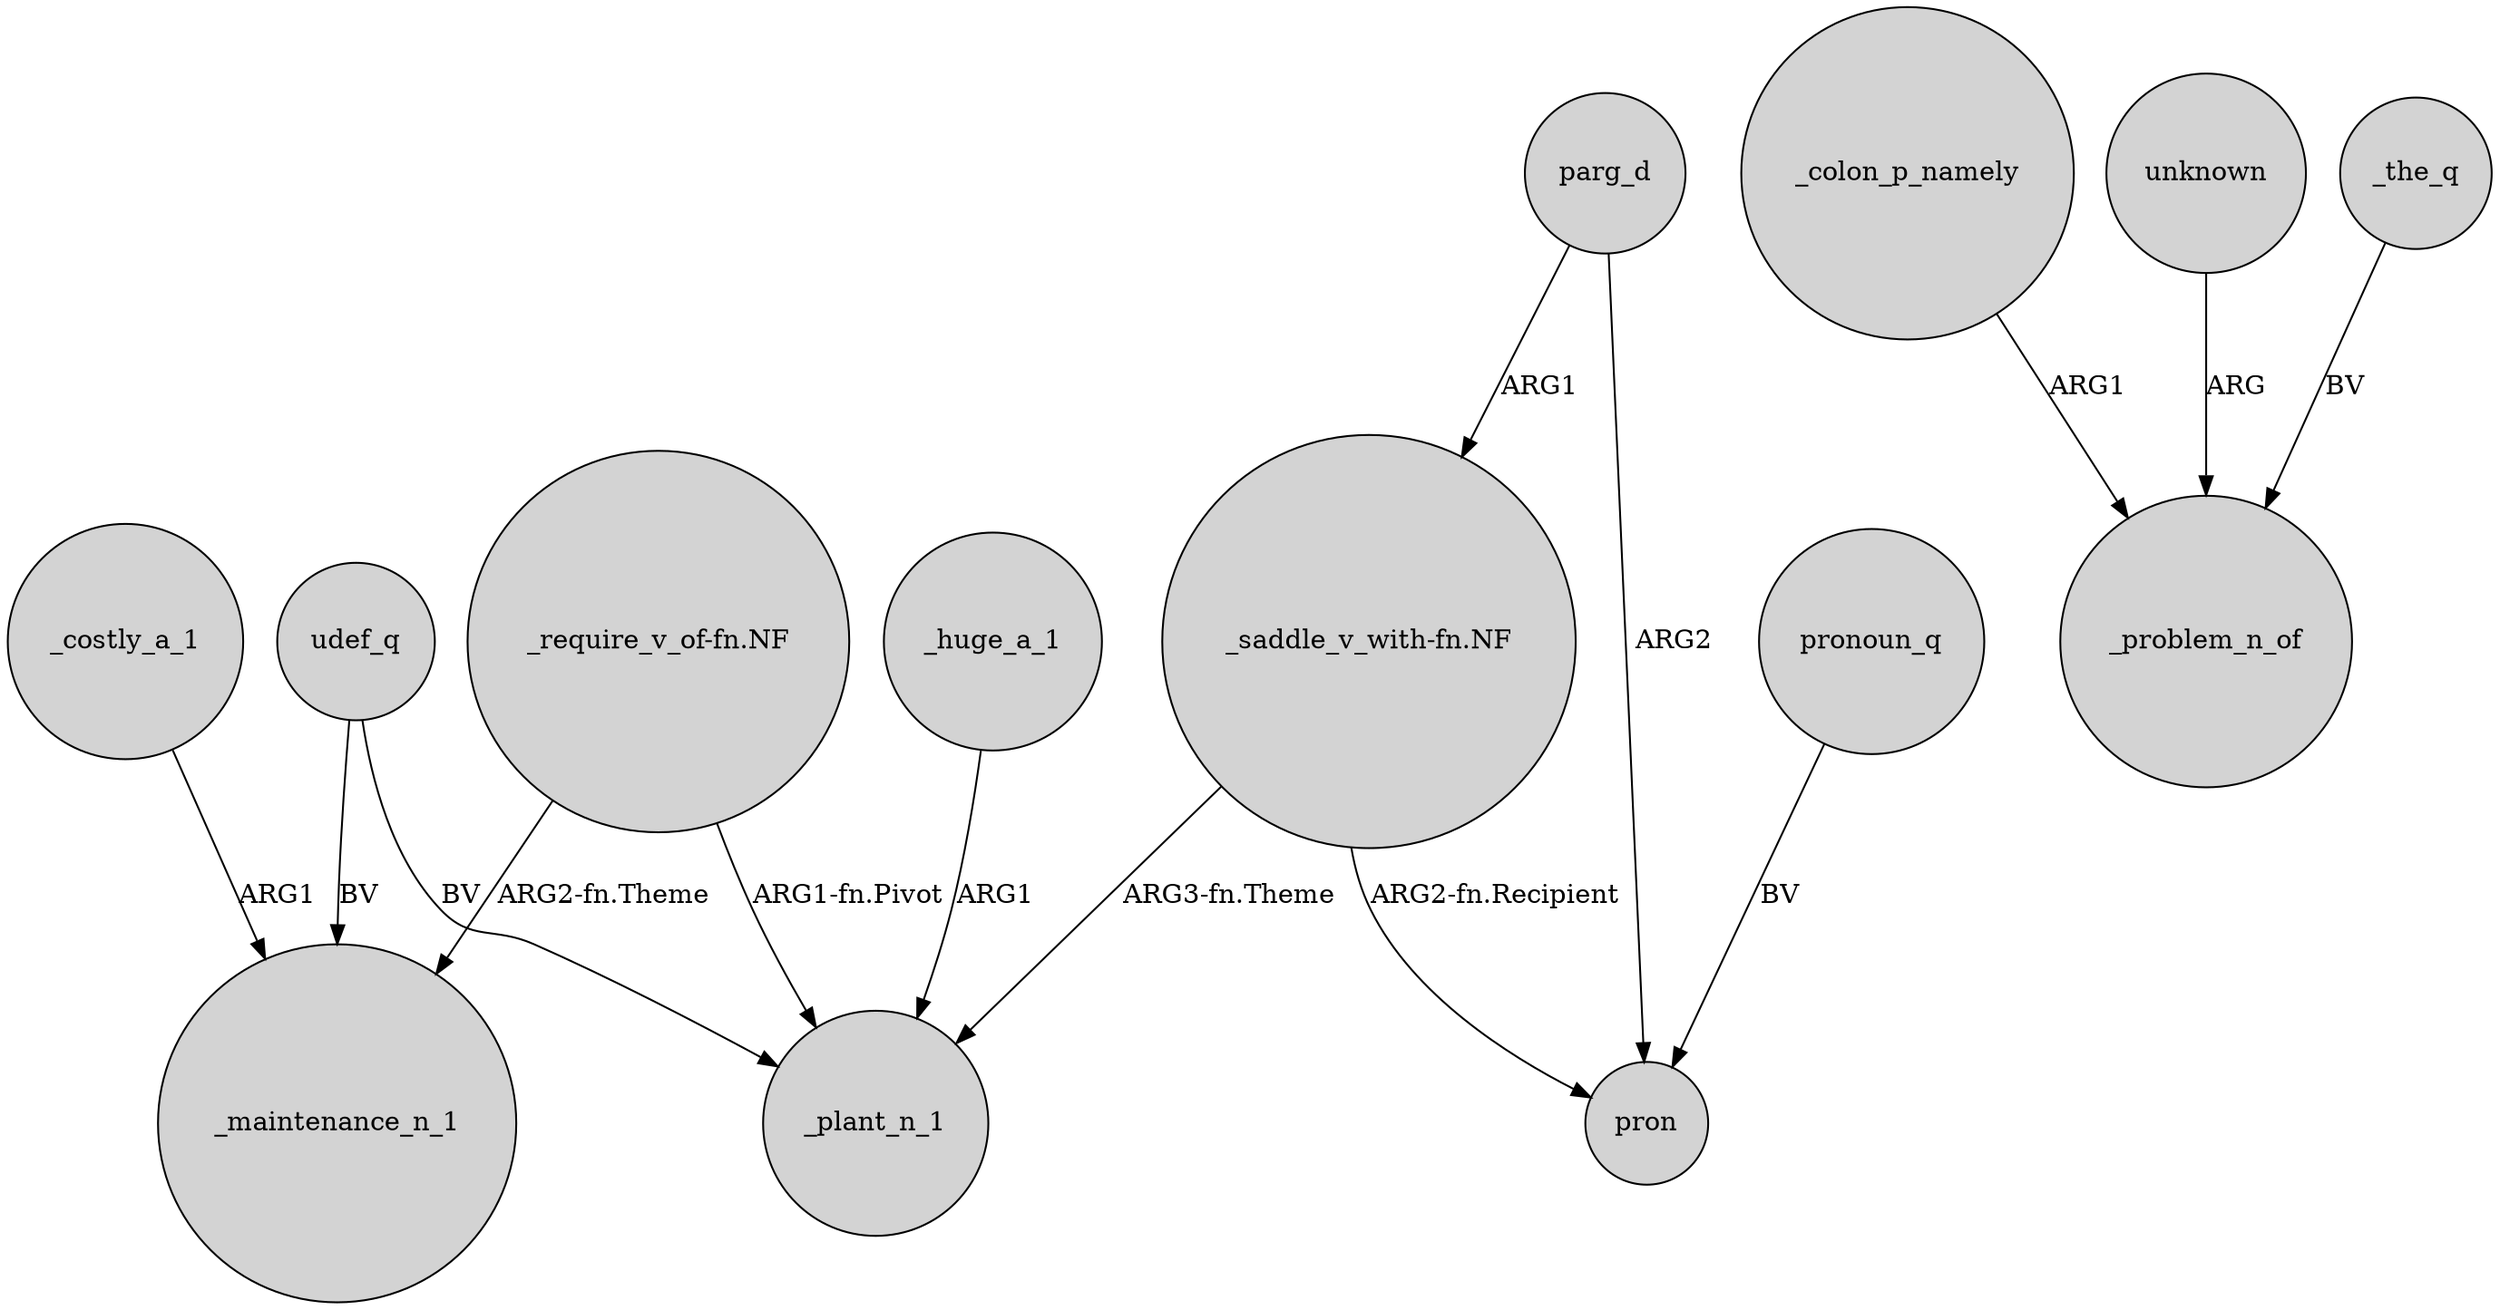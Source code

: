 digraph {
	node [shape=circle style=filled]
	"_require_v_of-fn.NF" -> _maintenance_n_1 [label="ARG2-fn.Theme"]
	"_saddle_v_with-fn.NF" -> pron [label="ARG2-fn.Recipient"]
	_colon_p_namely -> _problem_n_of [label=ARG1]
	_huge_a_1 -> _plant_n_1 [label=ARG1]
	_costly_a_1 -> _maintenance_n_1 [label=ARG1]
	unknown -> _problem_n_of [label=ARG]
	udef_q -> _maintenance_n_1 [label=BV]
	udef_q -> _plant_n_1 [label=BV]
	parg_d -> pron [label=ARG2]
	parg_d -> "_saddle_v_with-fn.NF" [label=ARG1]
	"_saddle_v_with-fn.NF" -> _plant_n_1 [label="ARG3-fn.Theme"]
	_the_q -> _problem_n_of [label=BV]
	"_require_v_of-fn.NF" -> _plant_n_1 [label="ARG1-fn.Pivot"]
	pronoun_q -> pron [label=BV]
}

